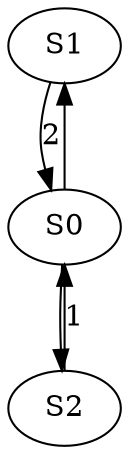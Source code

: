 /*** Dependency Graph (DG) ***/

//Visual Graph on GraphViz: http://graphs.grevian.org/graph

digraph {
S1->S0 [ label = "2" ];
S2->S0 [ label = "1" ];
S0->S1;
S0->S2;
}
